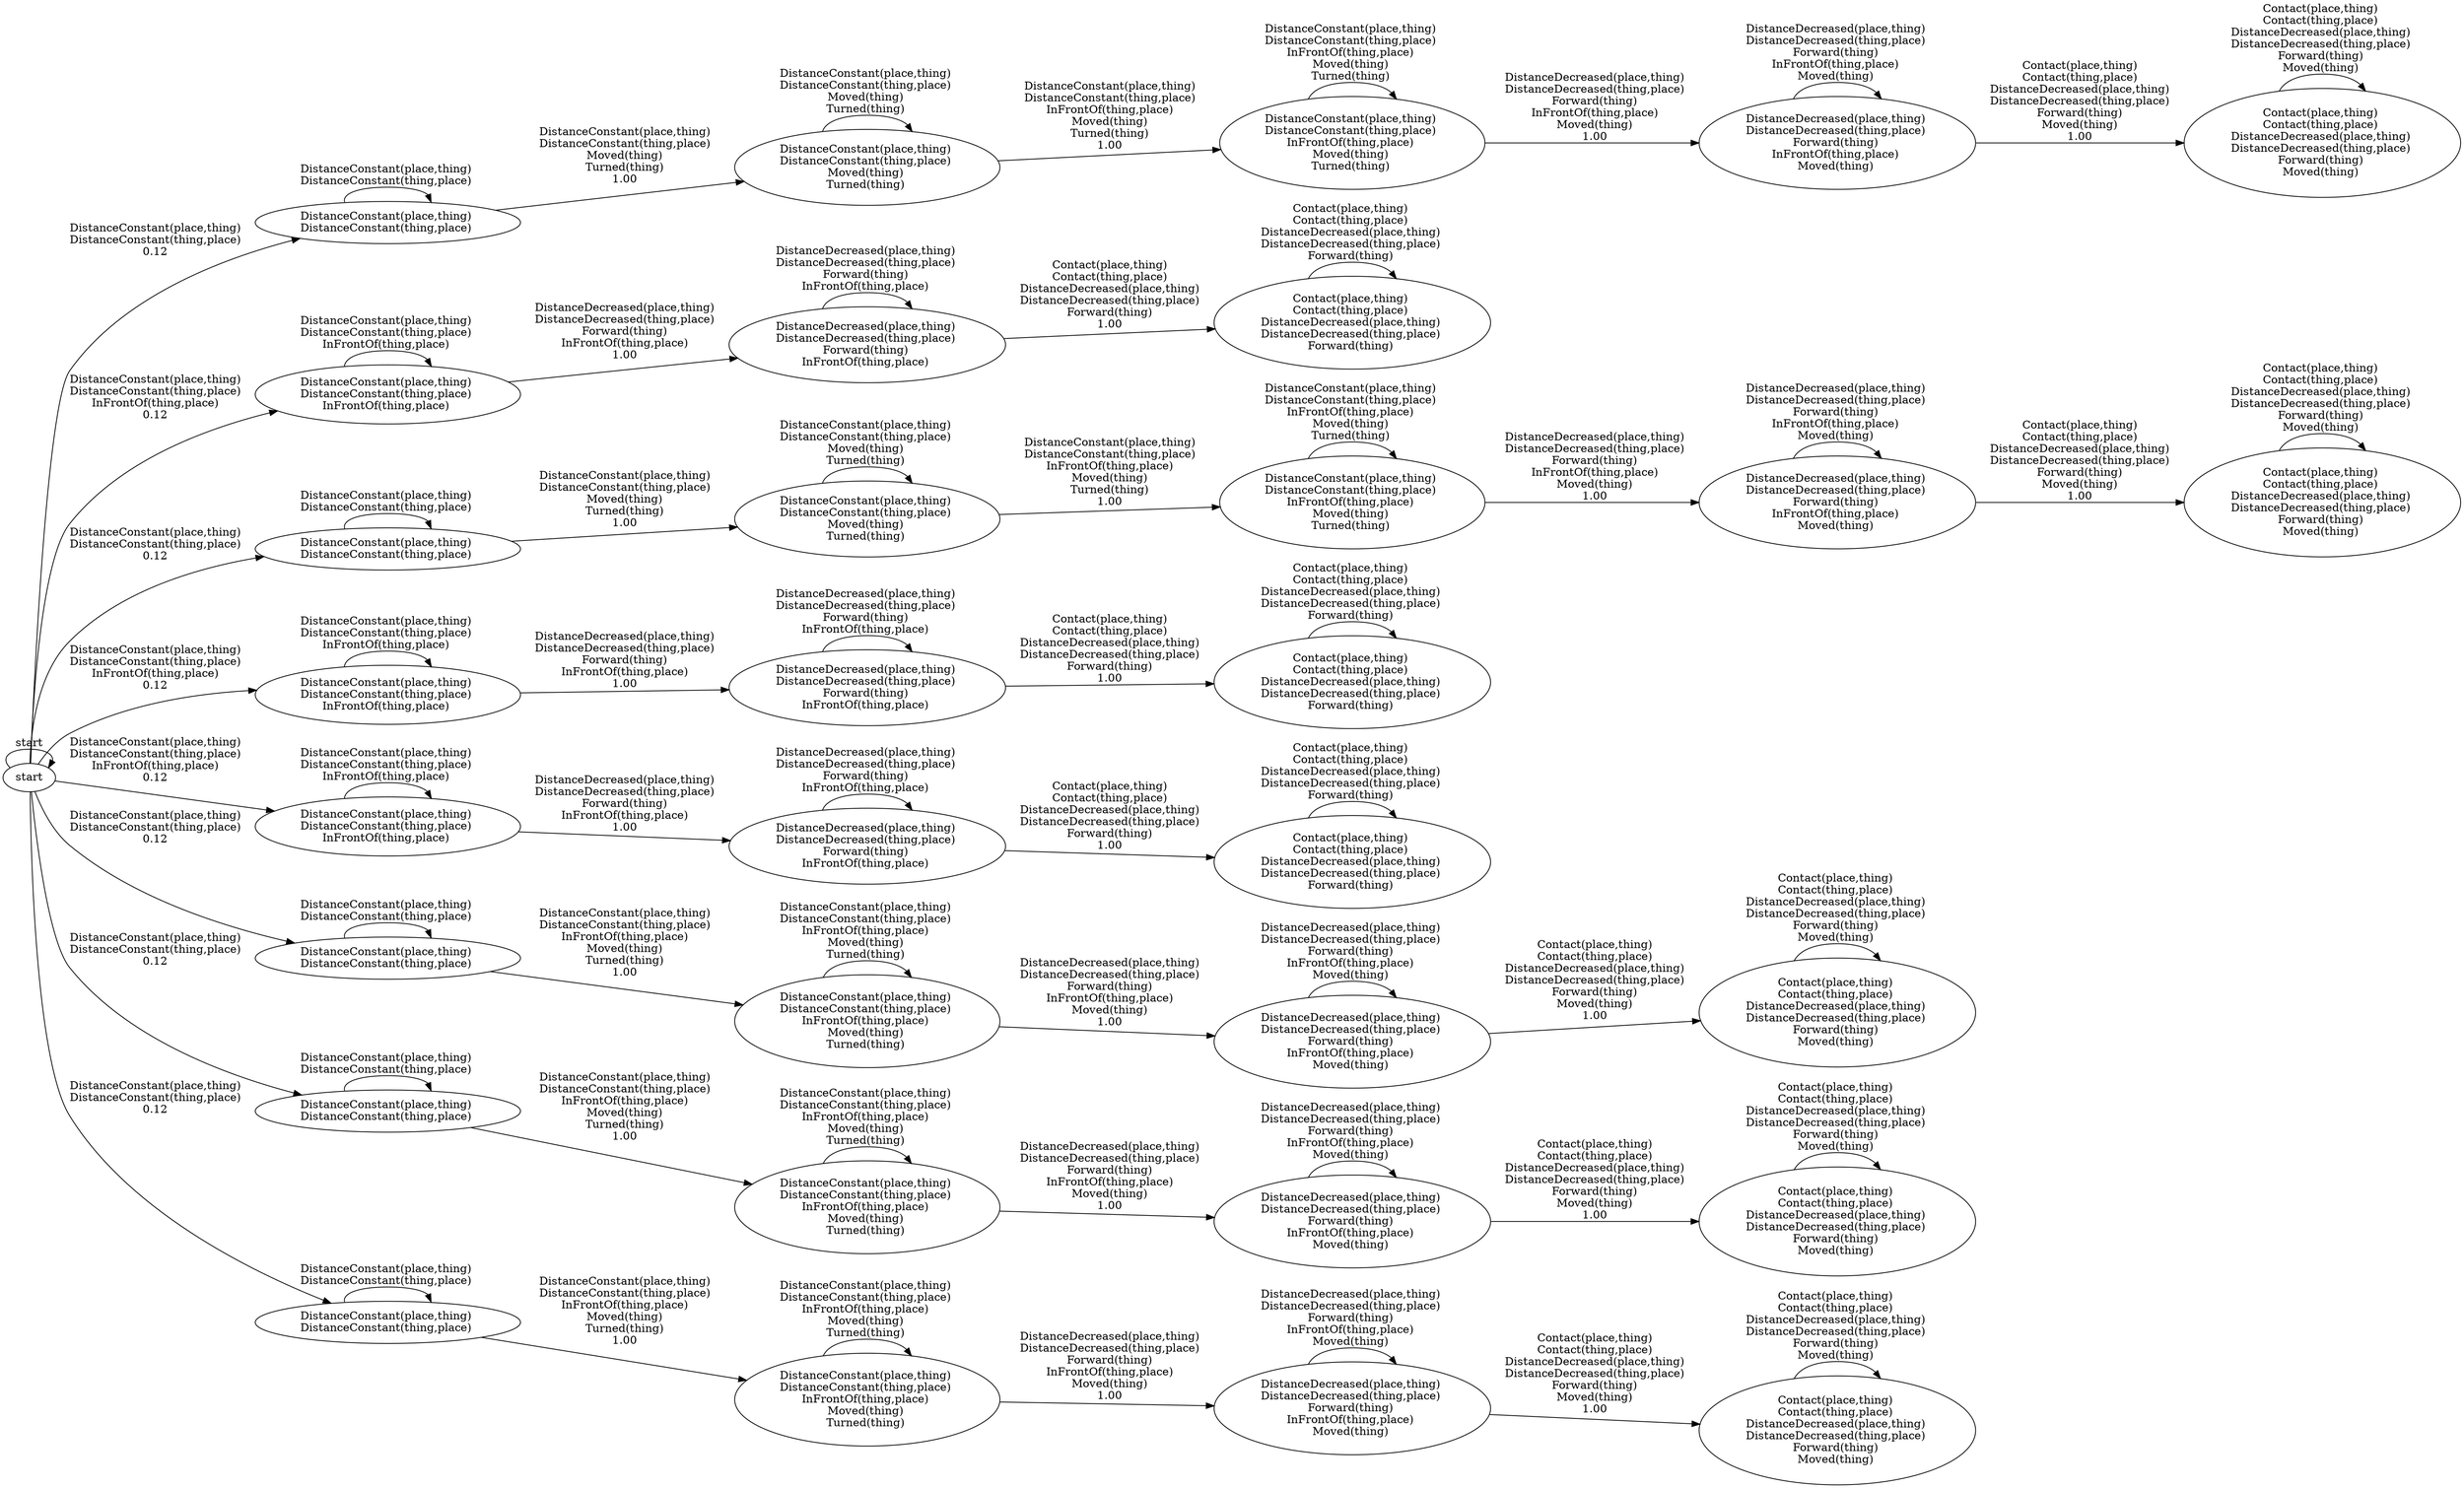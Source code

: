 digraph G { 
	graph [ rankdir=LR ]; 
	"29" [fontcolor="black",label="DistanceConstant(place,thing) \nDistanceConstant(thing,place) \nInFrontOf(thing,place) \nMoved(thing) \nTurned(thing) \n"];
	"29" -> "29" [label="DistanceConstant(place,thing) \nDistanceConstant(thing,place) \nInFrontOf(thing,place) \nMoved(thing) \nTurned(thing) \n"];
	"29" -> "30" [label="DistanceDecreased(place,thing)\nDistanceDecreased(thing,place)\nForward(thing)\nInFrontOf(thing,place)\nMoved(thing)\n1.00"] ;
	"19" [fontcolor="black",label="DistanceConstant(place,thing) \nDistanceConstant(thing,place) \n"];
	"19" -> "19" [label="DistanceConstant(place,thing) \nDistanceConstant(thing,place) \n"];
	"19" -> "20" [label="DistanceConstant(place,thing)\nDistanceConstant(thing,place)\nMoved(thing)\nTurned(thing)\n1.00"] ;
	"22" [fontcolor="black",label="DistanceDecreased(place,thing) \nDistanceDecreased(thing,place) \nForward(thing) \nInFrontOf(thing,place) \nMoved(thing) \n"];
	"22" -> "22" [label="DistanceDecreased(place,thing) \nDistanceDecreased(thing,place) \nForward(thing) \nInFrontOf(thing,place) \nMoved(thing) \n"];
	"22" -> "23" [label="Contact(place,thing)\nContact(thing,place)\nDistanceDecreased(place,thing)\nDistanceDecreased(thing,place)\nForward(thing)\nMoved(thing)\n1.00"] ;
	"31" [fontcolor="black",label="Contact(place,thing) \nContact(thing,place) \nDistanceDecreased(place,thing) \nDistanceDecreased(thing,place) \nForward(thing) \nMoved(thing) \n"];
	"31" -> "31" [label="Contact(place,thing) \nContact(thing,place) \nDistanceDecreased(place,thing) \nDistanceDecreased(thing,place) \nForward(thing) \nMoved(thing) \n"];
	"15" [fontcolor="black",label="DistanceConstant(place,thing) \nDistanceConstant(thing,place) \nMoved(thing) \nTurned(thing) \n"];
	"15" -> "15" [label="DistanceConstant(place,thing) \nDistanceConstant(thing,place) \nMoved(thing) \nTurned(thing) \n"];
	"15" -> "16" [label="DistanceConstant(place,thing)\nDistanceConstant(thing,place)\nInFrontOf(thing,place)\nMoved(thing)\nTurned(thing)\n1.00"] ;
	"3" [fontcolor="black",label="Contact(place,thing) \nContact(thing,place) \nDistanceDecreased(place,thing) \nDistanceDecreased(thing,place) \nForward(thing) \n"];
	"3" -> "3" [label="Contact(place,thing) \nContact(thing,place) \nDistanceDecreased(place,thing) \nDistanceDecreased(thing,place) \nForward(thing) \n"];
	"1" [fontcolor="black",label="DistanceConstant(place,thing) \nDistanceConstant(thing,place) \nInFrontOf(thing,place) \n"];
	"1" -> "1" [label="DistanceConstant(place,thing) \nDistanceConstant(thing,place) \nInFrontOf(thing,place) \n"];
	"1" -> "2" [label="DistanceDecreased(place,thing)\nDistanceDecreased(thing,place)\nForward(thing)\nInFrontOf(thing,place)\n1.00"] ;
	"11" [fontcolor="black",label="DistanceConstant(place,thing) \nDistanceConstant(thing,place) \nInFrontOf(thing,place) \nMoved(thing) \nTurned(thing) \n"];
	"11" -> "11" [label="DistanceConstant(place,thing) \nDistanceConstant(thing,place) \nInFrontOf(thing,place) \nMoved(thing) \nTurned(thing) \n"];
	"11" -> "12" [label="DistanceDecreased(place,thing)\nDistanceDecreased(thing,place)\nForward(thing)\nInFrontOf(thing,place)\nMoved(thing)\n1.00"] ;
	"30" [fontcolor="black",label="DistanceDecreased(place,thing) \nDistanceDecreased(thing,place) \nForward(thing) \nInFrontOf(thing,place) \nMoved(thing) \n"];
	"30" -> "30" [label="DistanceDecreased(place,thing) \nDistanceDecreased(thing,place) \nForward(thing) \nInFrontOf(thing,place) \nMoved(thing) \n"];
	"30" -> "31" [label="Contact(place,thing)\nContact(thing,place)\nDistanceDecreased(place,thing)\nDistanceDecreased(thing,place)\nForward(thing)\nMoved(thing)\n1.00"] ;
	"25" [fontcolor="black",label="DistanceConstant(place,thing) \nDistanceConstant(thing,place) \nInFrontOf(thing,place) \nMoved(thing) \nTurned(thing) \n"];
	"25" -> "25" [label="DistanceConstant(place,thing) \nDistanceConstant(thing,place) \nInFrontOf(thing,place) \nMoved(thing) \nTurned(thing) \n"];
	"25" -> "26" [label="DistanceDecreased(place,thing)\nDistanceDecreased(thing,place)\nForward(thing)\nInFrontOf(thing,place)\nMoved(thing)\n1.00"] ;
	"14" [fontcolor="black",label="DistanceConstant(place,thing) \nDistanceConstant(thing,place) \n"];
	"14" -> "14" [label="DistanceConstant(place,thing) \nDistanceConstant(thing,place) \n"];
	"14" -> "15" [label="DistanceConstant(place,thing)\nDistanceConstant(thing,place)\nMoved(thing)\nTurned(thing)\n1.00"] ;
	"9" [fontcolor="black",label="Contact(place,thing) \nContact(thing,place) \nDistanceDecreased(place,thing) \nDistanceDecreased(thing,place) \nForward(thing) \n"];
	"9" -> "9" [label="Contact(place,thing) \nContact(thing,place) \nDistanceDecreased(place,thing) \nDistanceDecreased(thing,place) \nForward(thing) \n"];
	"4" [fontcolor="black",label="DistanceConstant(place,thing) \nDistanceConstant(thing,place) \nInFrontOf(thing,place) \n"];
	"4" -> "4" [label="DistanceConstant(place,thing) \nDistanceConstant(thing,place) \nInFrontOf(thing,place) \n"];
	"4" -> "5" [label="DistanceDecreased(place,thing)\nDistanceDecreased(thing,place)\nForward(thing)\nInFrontOf(thing,place)\n1.00"] ;
	"2" [fontcolor="black",label="DistanceDecreased(place,thing) \nDistanceDecreased(thing,place) \nForward(thing) \nInFrontOf(thing,place) \n"];
	"2" -> "2" [label="DistanceDecreased(place,thing) \nDistanceDecreased(thing,place) \nForward(thing) \nInFrontOf(thing,place) \n"];
	"2" -> "3" [label="Contact(place,thing)\nContact(thing,place)\nDistanceDecreased(place,thing)\nDistanceDecreased(thing,place)\nForward(thing)\n1.00"] ;
	"13" [fontcolor="black",label="Contact(place,thing) \nContact(thing,place) \nDistanceDecreased(place,thing) \nDistanceDecreased(thing,place) \nForward(thing) \nMoved(thing) \n"];
	"13" -> "13" [label="Contact(place,thing) \nContact(thing,place) \nDistanceDecreased(place,thing) \nDistanceDecreased(thing,place) \nForward(thing) \nMoved(thing) \n"];
	"7" [fontcolor="black",label="DistanceConstant(place,thing) \nDistanceConstant(thing,place) \nInFrontOf(thing,place) \n"];
	"7" -> "7" [label="DistanceConstant(place,thing) \nDistanceConstant(thing,place) \nInFrontOf(thing,place) \n"];
	"7" -> "8" [label="DistanceDecreased(place,thing)\nDistanceDecreased(thing,place)\nForward(thing)\nInFrontOf(thing,place)\n1.00"] ;
	"27" [fontcolor="black",label="Contact(place,thing) \nContact(thing,place) \nDistanceDecreased(place,thing) \nDistanceDecreased(thing,place) \nForward(thing) \nMoved(thing) \n"];
	"27" -> "27" [label="Contact(place,thing) \nContact(thing,place) \nDistanceDecreased(place,thing) \nDistanceDecreased(thing,place) \nForward(thing) \nMoved(thing) \n"];
	"21" [fontcolor="black",label="DistanceConstant(place,thing) \nDistanceConstant(thing,place) \nInFrontOf(thing,place) \nMoved(thing) \nTurned(thing) \n"];
	"21" -> "21" [label="DistanceConstant(place,thing) \nDistanceConstant(thing,place) \nInFrontOf(thing,place) \nMoved(thing) \nTurned(thing) \n"];
	"21" -> "22" [label="DistanceDecreased(place,thing)\nDistanceDecreased(thing,place)\nForward(thing)\nInFrontOf(thing,place)\nMoved(thing)\n1.00"] ;
	"8" [fontcolor="black",label="DistanceDecreased(place,thing) \nDistanceDecreased(thing,place) \nForward(thing) \nInFrontOf(thing,place) \n"];
	"8" -> "8" [label="DistanceDecreased(place,thing) \nDistanceDecreased(thing,place) \nForward(thing) \nInFrontOf(thing,place) \n"];
	"8" -> "9" [label="Contact(place,thing)\nContact(thing,place)\nDistanceDecreased(place,thing)\nDistanceDecreased(thing,place)\nForward(thing)\n1.00"] ;
	"18" [fontcolor="black",label="Contact(place,thing) \nContact(thing,place) \nDistanceDecreased(place,thing) \nDistanceDecreased(thing,place) \nForward(thing) \nMoved(thing) \n"];
	"18" -> "18" [label="Contact(place,thing) \nContact(thing,place) \nDistanceDecreased(place,thing) \nDistanceDecreased(thing,place) \nForward(thing) \nMoved(thing) \n"];
	"26" [fontcolor="black",label="DistanceDecreased(place,thing) \nDistanceDecreased(thing,place) \nForward(thing) \nInFrontOf(thing,place) \nMoved(thing) \n"];
	"26" -> "26" [label="DistanceDecreased(place,thing) \nDistanceDecreased(thing,place) \nForward(thing) \nInFrontOf(thing,place) \nMoved(thing) \n"];
	"26" -> "27" [label="Contact(place,thing)\nContact(thing,place)\nDistanceDecreased(place,thing)\nDistanceDecreased(thing,place)\nForward(thing)\nMoved(thing)\n1.00"] ;
	"24" [fontcolor="black",label="DistanceConstant(place,thing) \nDistanceConstant(thing,place) \n"];
	"24" -> "24" [label="DistanceConstant(place,thing) \nDistanceConstant(thing,place) \n"];
	"24" -> "25" [label="DistanceConstant(place,thing)\nDistanceConstant(thing,place)\nInFrontOf(thing,place)\nMoved(thing)\nTurned(thing)\n1.00"] ;
	"20" [fontcolor="black",label="DistanceConstant(place,thing) \nDistanceConstant(thing,place) \nMoved(thing) \nTurned(thing) \n"];
	"20" -> "20" [label="DistanceConstant(place,thing) \nDistanceConstant(thing,place) \nMoved(thing) \nTurned(thing) \n"];
	"20" -> "21" [label="DistanceConstant(place,thing)\nDistanceConstant(thing,place)\nInFrontOf(thing,place)\nMoved(thing)\nTurned(thing)\n1.00"] ;
	"10" [fontcolor="black",label="DistanceConstant(place,thing) \nDistanceConstant(thing,place) \n"];
	"10" -> "10" [label="DistanceConstant(place,thing) \nDistanceConstant(thing,place) \n"];
	"10" -> "11" [label="DistanceConstant(place,thing)\nDistanceConstant(thing,place)\nInFrontOf(thing,place)\nMoved(thing)\nTurned(thing)\n1.00"] ;
	"12" [fontcolor="black",label="DistanceDecreased(place,thing) \nDistanceDecreased(thing,place) \nForward(thing) \nInFrontOf(thing,place) \nMoved(thing) \n"];
	"12" -> "12" [label="DistanceDecreased(place,thing) \nDistanceDecreased(thing,place) \nForward(thing) \nInFrontOf(thing,place) \nMoved(thing) \n"];
	"12" -> "13" [label="Contact(place,thing)\nContact(thing,place)\nDistanceDecreased(place,thing)\nDistanceDecreased(thing,place)\nForward(thing)\nMoved(thing)\n1.00"] ;
	"17" [fontcolor="black",label="DistanceDecreased(place,thing) \nDistanceDecreased(thing,place) \nForward(thing) \nInFrontOf(thing,place) \nMoved(thing) \n"];
	"17" -> "17" [label="DistanceDecreased(place,thing) \nDistanceDecreased(thing,place) \nForward(thing) \nInFrontOf(thing,place) \nMoved(thing) \n"];
	"17" -> "18" [label="Contact(place,thing)\nContact(thing,place)\nDistanceDecreased(place,thing)\nDistanceDecreased(thing,place)\nForward(thing)\nMoved(thing)\n1.00"] ;
	"5" [fontcolor="black",label="DistanceDecreased(place,thing) \nDistanceDecreased(thing,place) \nForward(thing) \nInFrontOf(thing,place) \n"];
	"5" -> "5" [label="DistanceDecreased(place,thing) \nDistanceDecreased(thing,place) \nForward(thing) \nInFrontOf(thing,place) \n"];
	"5" -> "6" [label="Contact(place,thing)\nContact(thing,place)\nDistanceDecreased(place,thing)\nDistanceDecreased(thing,place)\nForward(thing)\n1.00"] ;
	"0" [fontcolor="black",label="start"];
	"0" -> "0" [label="start"];
	"0" -> "1" [label="DistanceConstant(place,thing)\nDistanceConstant(thing,place)\nInFrontOf(thing,place)\n0.12"] ;
	"0" -> "19" [label="DistanceConstant(place,thing)\nDistanceConstant(thing,place)\n0.12"] ;
	"0" -> "24" [label="DistanceConstant(place,thing)\nDistanceConstant(thing,place)\n0.12"] ;
	"0" -> "14" [label="DistanceConstant(place,thing)\nDistanceConstant(thing,place)\n0.12"] ;
	"0" -> "4" [label="DistanceConstant(place,thing)\nDistanceConstant(thing,place)\nInFrontOf(thing,place)\n0.12"] ;
	"0" -> "10" [label="DistanceConstant(place,thing)\nDistanceConstant(thing,place)\n0.12"] ;
	"0" -> "7" [label="DistanceConstant(place,thing)\nDistanceConstant(thing,place)\nInFrontOf(thing,place)\n0.12"] ;
	"0" -> "28" [label="DistanceConstant(place,thing)\nDistanceConstant(thing,place)\n0.12"] ;
	"23" [fontcolor="black",label="Contact(place,thing) \nContact(thing,place) \nDistanceDecreased(place,thing) \nDistanceDecreased(thing,place) \nForward(thing) \nMoved(thing) \n"];
	"23" -> "23" [label="Contact(place,thing) \nContact(thing,place) \nDistanceDecreased(place,thing) \nDistanceDecreased(thing,place) \nForward(thing) \nMoved(thing) \n"];
	"16" [fontcolor="black",label="DistanceConstant(place,thing) \nDistanceConstant(thing,place) \nInFrontOf(thing,place) \nMoved(thing) \nTurned(thing) \n"];
	"16" -> "16" [label="DistanceConstant(place,thing) \nDistanceConstant(thing,place) \nInFrontOf(thing,place) \nMoved(thing) \nTurned(thing) \n"];
	"16" -> "17" [label="DistanceDecreased(place,thing)\nDistanceDecreased(thing,place)\nForward(thing)\nInFrontOf(thing,place)\nMoved(thing)\n1.00"] ;
	"6" [fontcolor="black",label="Contact(place,thing) \nContact(thing,place) \nDistanceDecreased(place,thing) \nDistanceDecreased(thing,place) \nForward(thing) \n"];
	"6" -> "6" [label="Contact(place,thing) \nContact(thing,place) \nDistanceDecreased(place,thing) \nDistanceDecreased(thing,place) \nForward(thing) \n"];
	"28" [fontcolor="black",label="DistanceConstant(place,thing) \nDistanceConstant(thing,place) \n"];
	"28" -> "28" [label="DistanceConstant(place,thing) \nDistanceConstant(thing,place) \n"];
	"28" -> "29" [label="DistanceConstant(place,thing)\nDistanceConstant(thing,place)\nInFrontOf(thing,place)\nMoved(thing)\nTurned(thing)\n1.00"] ;
}
